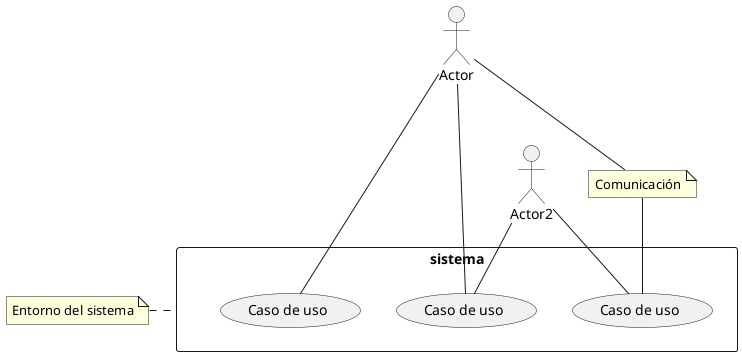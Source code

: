 @startuml
:Actor:
:Actor2:
rectangle sistema{
usecase UC1 as "Caso de uso"
usecase UC2 as "Caso de uso"
usecase UC3 as "Caso de uso"
}
note left of sistema : Entorno del sistema
note "Comunicación" as N1

(Actor)-- N1
N1 -- (UC1)
Actor -- UC2
Actor -- UC3
Actor2 -- UC1
Actor2 -- UC3
@enduml